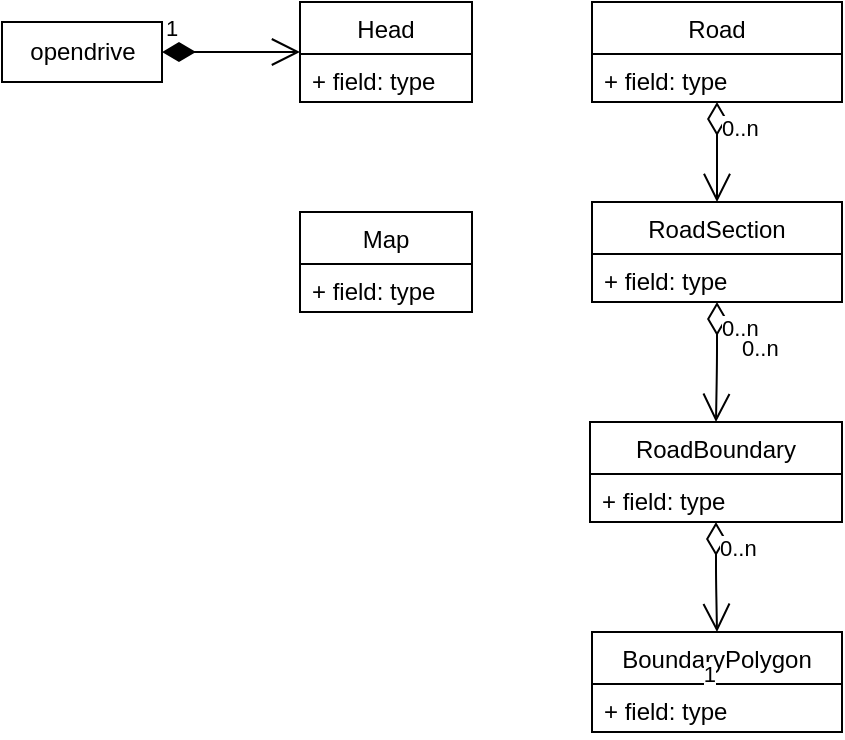 <mxfile version="13.8.1" type="github">
  <diagram id="APAVcDNSIFc95fUrUa0k" name="Page-1">
    <mxGraphModel dx="643" dy="741" grid="1" gridSize="10" guides="1" tooltips="1" connect="1" arrows="1" fold="1" page="1" pageScale="1" pageWidth="827" pageHeight="1169" math="0" shadow="0">
      <root>
        <mxCell id="0" />
        <mxCell id="1" parent="0" />
        <mxCell id="DLaiWXqfbhTazD7SMso9-11" value="&lt;span&gt;opendrive&lt;/span&gt;" style="html=1;" vertex="1" parent="1">
          <mxGeometry x="10" y="200" width="80" height="30" as="geometry" />
        </mxCell>
        <mxCell id="DLaiWXqfbhTazD7SMso9-22" value="Head" style="swimlane;fontStyle=0;childLayout=stackLayout;horizontal=1;startSize=26;fillColor=none;horizontalStack=0;resizeParent=1;resizeParentMax=0;resizeLast=0;collapsible=1;marginBottom=0;" vertex="1" parent="1">
          <mxGeometry x="159" y="190" width="86" height="50" as="geometry" />
        </mxCell>
        <mxCell id="DLaiWXqfbhTazD7SMso9-23" value="+ field: type" style="text;strokeColor=none;fillColor=none;align=left;verticalAlign=top;spacingLeft=4;spacingRight=4;overflow=hidden;rotatable=0;points=[[0,0.5],[1,0.5]];portConstraint=eastwest;" vertex="1" parent="DLaiWXqfbhTazD7SMso9-22">
          <mxGeometry y="26" width="86" height="24" as="geometry" />
        </mxCell>
        <mxCell id="DLaiWXqfbhTazD7SMso9-35" value="Road" style="swimlane;fontStyle=0;childLayout=stackLayout;horizontal=1;startSize=26;fillColor=none;horizontalStack=0;resizeParent=1;resizeParentMax=0;resizeLast=0;collapsible=1;marginBottom=0;" vertex="1" parent="1">
          <mxGeometry x="305" y="190" width="125" height="50" as="geometry" />
        </mxCell>
        <mxCell id="DLaiWXqfbhTazD7SMso9-36" value="+ field: type" style="text;strokeColor=none;fillColor=none;align=left;verticalAlign=top;spacingLeft=4;spacingRight=4;overflow=hidden;rotatable=0;points=[[0,0.5],[1,0.5]];portConstraint=eastwest;" vertex="1" parent="DLaiWXqfbhTazD7SMso9-35">
          <mxGeometry y="26" width="125" height="24" as="geometry" />
        </mxCell>
        <mxCell id="DLaiWXqfbhTazD7SMso9-37" value="RoadSection" style="swimlane;fontStyle=0;childLayout=stackLayout;horizontal=1;startSize=26;fillColor=none;horizontalStack=0;resizeParent=1;resizeParentMax=0;resizeLast=0;collapsible=1;marginBottom=0;" vertex="1" parent="1">
          <mxGeometry x="305" y="290" width="125" height="50" as="geometry" />
        </mxCell>
        <mxCell id="DLaiWXqfbhTazD7SMso9-38" value="+ field: type" style="text;strokeColor=none;fillColor=none;align=left;verticalAlign=top;spacingLeft=4;spacingRight=4;overflow=hidden;rotatable=0;points=[[0,0.5],[1,0.5]];portConstraint=eastwest;" vertex="1" parent="DLaiWXqfbhTazD7SMso9-37">
          <mxGeometry y="26" width="125" height="24" as="geometry" />
        </mxCell>
        <mxCell id="DLaiWXqfbhTazD7SMso9-44" value="1" style="endArrow=open;html=1;endSize=12;startArrow=diamondThin;startSize=14;startFill=1;edgeStyle=orthogonalEdgeStyle;align=left;verticalAlign=bottom;entryX=0;entryY=0.5;entryDx=0;entryDy=0;exitX=1;exitY=0.5;exitDx=0;exitDy=0;" edge="1" parent="1" source="DLaiWXqfbhTazD7SMso9-11" target="DLaiWXqfbhTazD7SMso9-22">
          <mxGeometry x="-1" y="3" relative="1" as="geometry">
            <mxPoint x="80" y="200" as="sourcePoint" />
            <mxPoint x="370" y="480" as="targetPoint" />
          </mxGeometry>
        </mxCell>
        <mxCell id="DLaiWXqfbhTazD7SMso9-45" value="" style="endArrow=open;html=1;endSize=12;startArrow=diamondThin;startSize=14;startFill=0;edgeStyle=orthogonalEdgeStyle;" edge="1" parent="1" source="DLaiWXqfbhTazD7SMso9-35" target="DLaiWXqfbhTazD7SMso9-37">
          <mxGeometry relative="1" as="geometry">
            <mxPoint x="360" y="240" as="sourcePoint" />
            <mxPoint x="520" y="240" as="targetPoint" />
          </mxGeometry>
        </mxCell>
        <mxCell id="DLaiWXqfbhTazD7SMso9-46" value="0..n" style="edgeLabel;resizable=0;html=1;align=left;verticalAlign=top;" connectable="0" vertex="1" parent="DLaiWXqfbhTazD7SMso9-45">
          <mxGeometry x="-1" relative="1" as="geometry" />
        </mxCell>
        <mxCell id="DLaiWXqfbhTazD7SMso9-39" value="RoadBoundary" style="swimlane;fontStyle=0;childLayout=stackLayout;horizontal=1;startSize=26;fillColor=none;horizontalStack=0;resizeParent=1;resizeParentMax=0;resizeLast=0;collapsible=1;marginBottom=0;" vertex="1" parent="1">
          <mxGeometry x="304" y="400" width="126" height="50" as="geometry" />
        </mxCell>
        <mxCell id="DLaiWXqfbhTazD7SMso9-40" value="+ field: type" style="text;strokeColor=none;fillColor=none;align=left;verticalAlign=top;spacingLeft=4;spacingRight=4;overflow=hidden;rotatable=0;points=[[0,0.5],[1,0.5]];portConstraint=eastwest;" vertex="1" parent="DLaiWXqfbhTazD7SMso9-39">
          <mxGeometry y="26" width="126" height="24" as="geometry" />
        </mxCell>
        <mxCell id="DLaiWXqfbhTazD7SMso9-33" value="Map" style="swimlane;fontStyle=0;childLayout=stackLayout;horizontal=1;startSize=26;fillColor=none;horizontalStack=0;resizeParent=1;resizeParentMax=0;resizeLast=0;collapsible=1;marginBottom=0;" vertex="1" parent="1">
          <mxGeometry x="159" y="295" width="86" height="50" as="geometry" />
        </mxCell>
        <mxCell id="DLaiWXqfbhTazD7SMso9-34" value="+ field: type" style="text;strokeColor=none;fillColor=none;align=left;verticalAlign=top;spacingLeft=4;spacingRight=4;overflow=hidden;rotatable=0;points=[[0,0.5],[1,0.5]];portConstraint=eastwest;" vertex="1" parent="DLaiWXqfbhTazD7SMso9-33">
          <mxGeometry y="26" width="86" height="24" as="geometry" />
        </mxCell>
        <mxCell id="DLaiWXqfbhTazD7SMso9-55" value="BoundaryPolygon" style="swimlane;fontStyle=0;childLayout=stackLayout;horizontal=1;startSize=26;fillColor=none;horizontalStack=0;resizeParent=1;resizeParentMax=0;resizeLast=0;collapsible=1;marginBottom=0;" vertex="1" parent="1">
          <mxGeometry x="305" y="505" width="125" height="50" as="geometry">
            <mxRectangle x="305" y="490" width="130" height="26" as="alternateBounds" />
          </mxGeometry>
        </mxCell>
        <mxCell id="DLaiWXqfbhTazD7SMso9-56" value="+ field: type" style="text;strokeColor=none;fillColor=none;align=left;verticalAlign=top;spacingLeft=4;spacingRight=4;overflow=hidden;rotatable=0;points=[[0,0.5],[1,0.5]];portConstraint=eastwest;" vertex="1" parent="DLaiWXqfbhTazD7SMso9-55">
          <mxGeometry y="26" width="125" height="24" as="geometry" />
        </mxCell>
        <mxCell id="DLaiWXqfbhTazD7SMso9-51" value="" style="endArrow=open;html=1;endSize=12;startArrow=diamondThin;startSize=14;startFill=0;edgeStyle=orthogonalEdgeStyle;" edge="1" parent="1" source="DLaiWXqfbhTazD7SMso9-37" target="DLaiWXqfbhTazD7SMso9-39">
          <mxGeometry relative="1" as="geometry">
            <mxPoint x="358.5" y="335" as="sourcePoint" />
            <mxPoint x="358.5" y="390" as="targetPoint" />
            <Array as="points" />
          </mxGeometry>
        </mxCell>
        <mxCell id="DLaiWXqfbhTazD7SMso9-52" value="0..n" style="edgeLabel;resizable=0;html=1;align=left;verticalAlign=top;" connectable="0" vertex="1" parent="DLaiWXqfbhTazD7SMso9-51">
          <mxGeometry x="-1" relative="1" as="geometry" />
        </mxCell>
        <mxCell id="DLaiWXqfbhTazD7SMso9-57" value="0..n" style="edgeLabel;resizable=0;html=1;align=left;verticalAlign=top;" connectable="0" vertex="1" parent="1">
          <mxGeometry x="377.5" y="350" as="geometry" />
        </mxCell>
        <mxCell id="DLaiWXqfbhTazD7SMso9-58" value="" style="endArrow=open;html=1;endSize=12;startArrow=diamondThin;startSize=14;startFill=0;edgeStyle=orthogonalEdgeStyle;" edge="1" parent="1" source="DLaiWXqfbhTazD7SMso9-39" target="DLaiWXqfbhTazD7SMso9-55">
          <mxGeometry relative="1" as="geometry">
            <mxPoint x="370" y="470" as="sourcePoint" />
            <mxPoint x="367" y="500" as="targetPoint" />
          </mxGeometry>
        </mxCell>
        <mxCell id="DLaiWXqfbhTazD7SMso9-59" value="0..n" style="edgeLabel;resizable=0;html=1;align=left;verticalAlign=top;" connectable="0" vertex="1" parent="DLaiWXqfbhTazD7SMso9-58">
          <mxGeometry x="-1" relative="1" as="geometry" />
        </mxCell>
        <mxCell id="DLaiWXqfbhTazD7SMso9-60" value="1" style="edgeLabel;resizable=0;html=1;align=right;verticalAlign=top;" connectable="0" vertex="1" parent="DLaiWXqfbhTazD7SMso9-58">
          <mxGeometry x="1" relative="1" as="geometry">
            <mxPoint y="8" as="offset" />
          </mxGeometry>
        </mxCell>
      </root>
    </mxGraphModel>
  </diagram>
</mxfile>
